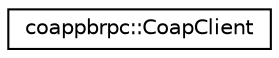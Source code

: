digraph "Graphical Class Hierarchy"
{
  edge [fontname="Helvetica",fontsize="10",labelfontname="Helvetica",labelfontsize="10"];
  node [fontname="Helvetica",fontsize="10",shape=record];
  rankdir="LR";
  Node0 [label="coappbrpc::CoapClient",height=0.2,width=0.4,color="black", fillcolor="white", style="filled",URL="$classcoappbrpc_1_1CoapClient.html"];
}
